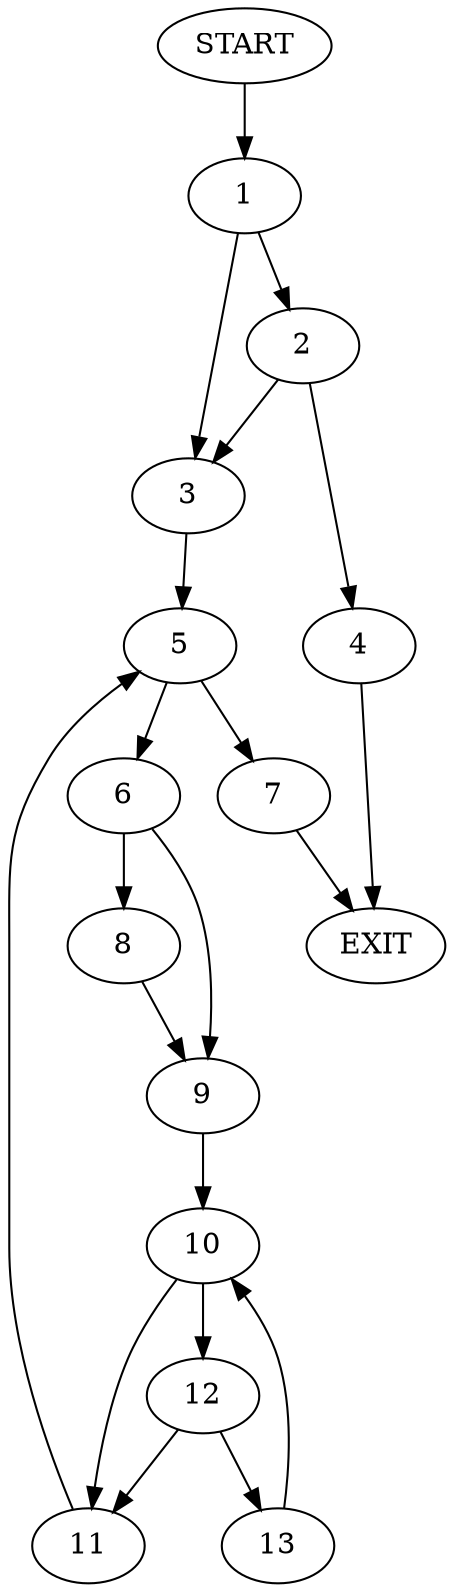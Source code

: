 digraph {
0 [label="START"]
14 [label="EXIT"]
0 -> 1
1 -> 2
1 -> 3
2 -> 4
2 -> 3
3 -> 5
4 -> 14
5 -> 6
5 -> 7
7 -> 14
6 -> 8
6 -> 9
9 -> 10
8 -> 9
10 -> 11
10 -> 12
11 -> 5
12 -> 13
12 -> 11
13 -> 10
}
